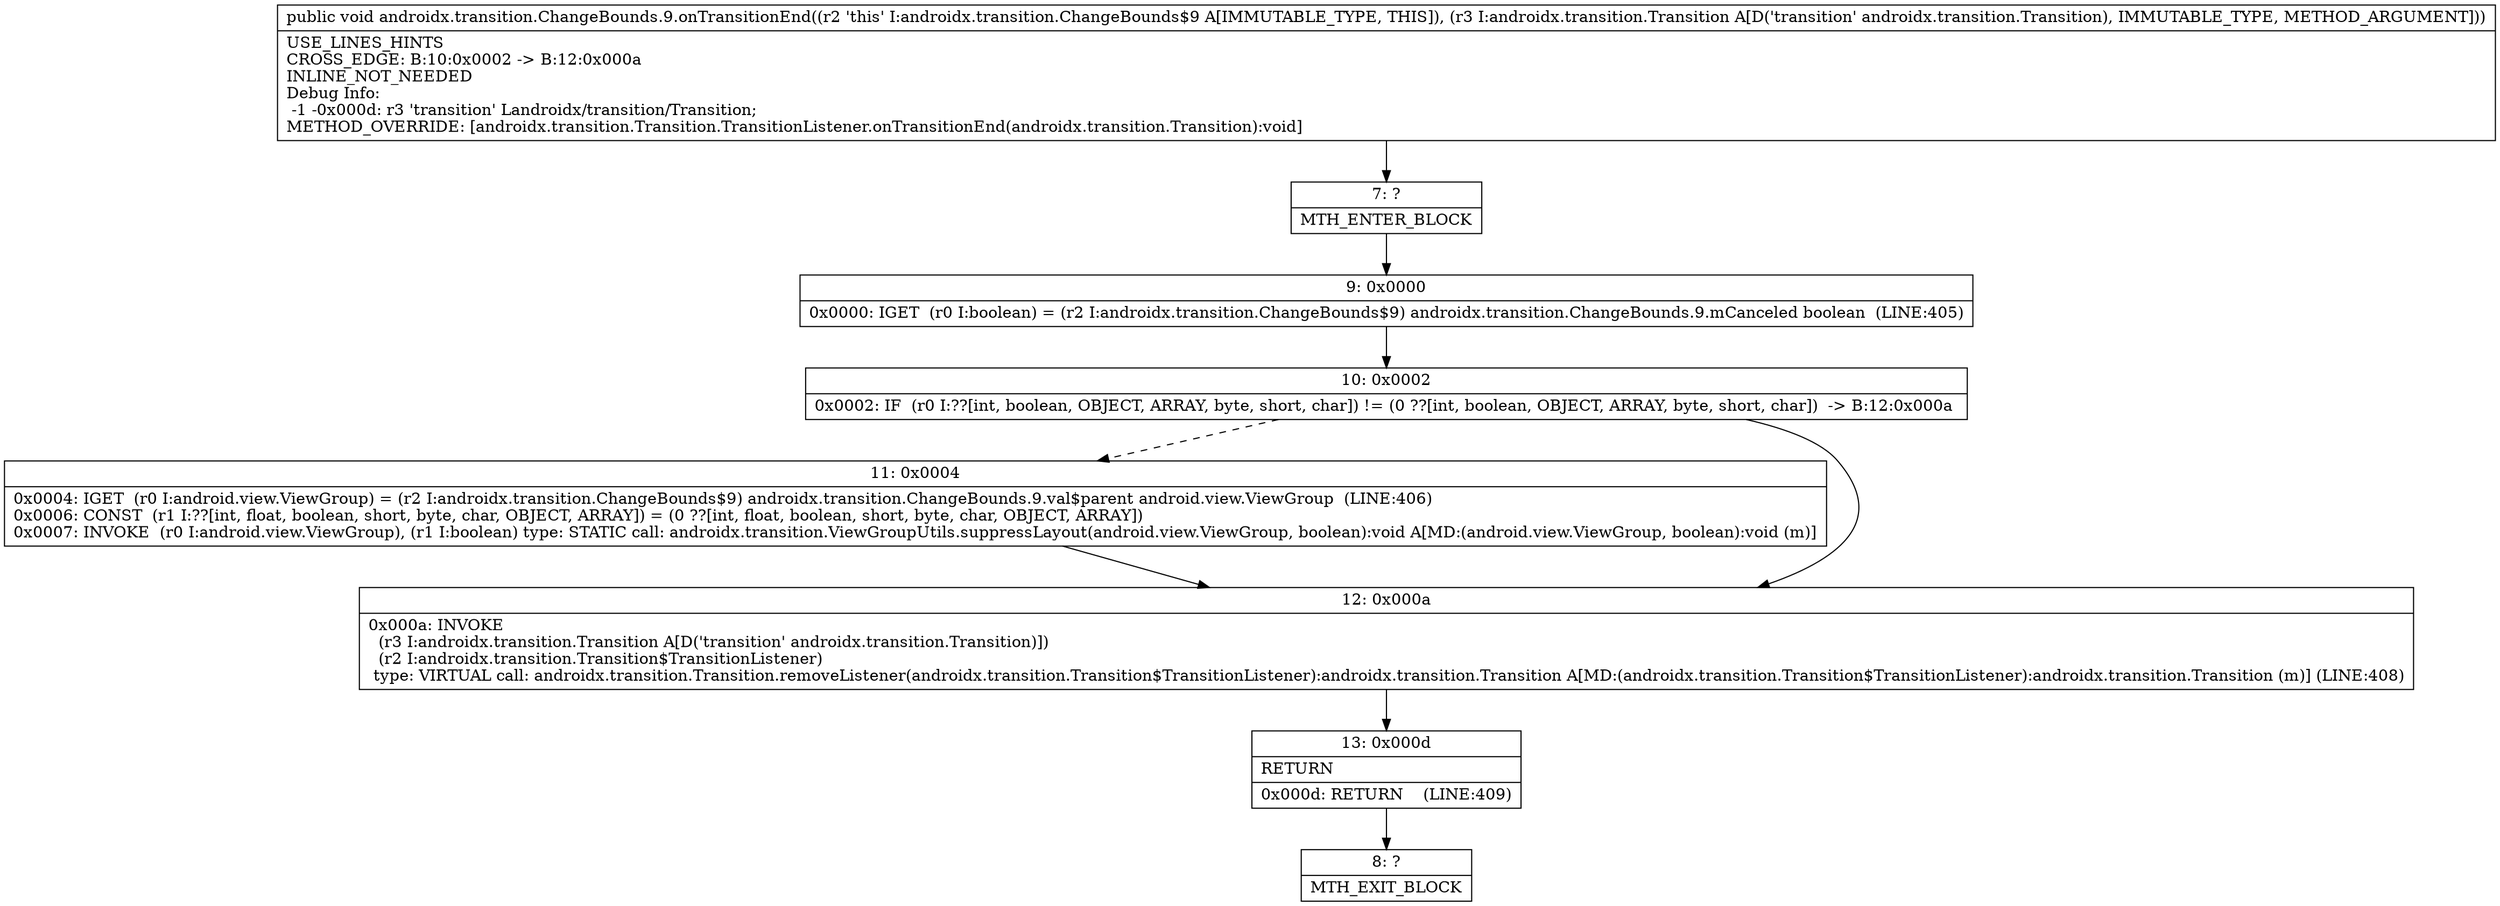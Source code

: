 digraph "CFG forandroidx.transition.ChangeBounds.9.onTransitionEnd(Landroidx\/transition\/Transition;)V" {
Node_7 [shape=record,label="{7\:\ ?|MTH_ENTER_BLOCK\l}"];
Node_9 [shape=record,label="{9\:\ 0x0000|0x0000: IGET  (r0 I:boolean) = (r2 I:androidx.transition.ChangeBounds$9) androidx.transition.ChangeBounds.9.mCanceled boolean  (LINE:405)\l}"];
Node_10 [shape=record,label="{10\:\ 0x0002|0x0002: IF  (r0 I:??[int, boolean, OBJECT, ARRAY, byte, short, char]) != (0 ??[int, boolean, OBJECT, ARRAY, byte, short, char])  \-\> B:12:0x000a \l}"];
Node_11 [shape=record,label="{11\:\ 0x0004|0x0004: IGET  (r0 I:android.view.ViewGroup) = (r2 I:androidx.transition.ChangeBounds$9) androidx.transition.ChangeBounds.9.val$parent android.view.ViewGroup  (LINE:406)\l0x0006: CONST  (r1 I:??[int, float, boolean, short, byte, char, OBJECT, ARRAY]) = (0 ??[int, float, boolean, short, byte, char, OBJECT, ARRAY]) \l0x0007: INVOKE  (r0 I:android.view.ViewGroup), (r1 I:boolean) type: STATIC call: androidx.transition.ViewGroupUtils.suppressLayout(android.view.ViewGroup, boolean):void A[MD:(android.view.ViewGroup, boolean):void (m)]\l}"];
Node_12 [shape=record,label="{12\:\ 0x000a|0x000a: INVOKE  \l  (r3 I:androidx.transition.Transition A[D('transition' androidx.transition.Transition)])\l  (r2 I:androidx.transition.Transition$TransitionListener)\l type: VIRTUAL call: androidx.transition.Transition.removeListener(androidx.transition.Transition$TransitionListener):androidx.transition.Transition A[MD:(androidx.transition.Transition$TransitionListener):androidx.transition.Transition (m)] (LINE:408)\l}"];
Node_13 [shape=record,label="{13\:\ 0x000d|RETURN\l|0x000d: RETURN    (LINE:409)\l}"];
Node_8 [shape=record,label="{8\:\ ?|MTH_EXIT_BLOCK\l}"];
MethodNode[shape=record,label="{public void androidx.transition.ChangeBounds.9.onTransitionEnd((r2 'this' I:androidx.transition.ChangeBounds$9 A[IMMUTABLE_TYPE, THIS]), (r3 I:androidx.transition.Transition A[D('transition' androidx.transition.Transition), IMMUTABLE_TYPE, METHOD_ARGUMENT]))  | USE_LINES_HINTS\lCROSS_EDGE: B:10:0x0002 \-\> B:12:0x000a\lINLINE_NOT_NEEDED\lDebug Info:\l  \-1 \-0x000d: r3 'transition' Landroidx\/transition\/Transition;\lMETHOD_OVERRIDE: [androidx.transition.Transition.TransitionListener.onTransitionEnd(androidx.transition.Transition):void]\l}"];
MethodNode -> Node_7;Node_7 -> Node_9;
Node_9 -> Node_10;
Node_10 -> Node_11[style=dashed];
Node_10 -> Node_12;
Node_11 -> Node_12;
Node_12 -> Node_13;
Node_13 -> Node_8;
}


